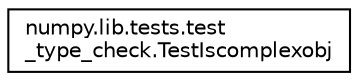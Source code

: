 digraph "Graphical Class Hierarchy"
{
 // LATEX_PDF_SIZE
  edge [fontname="Helvetica",fontsize="10",labelfontname="Helvetica",labelfontsize="10"];
  node [fontname="Helvetica",fontsize="10",shape=record];
  rankdir="LR";
  Node0 [label="numpy.lib.tests.test\l_type_check.TestIscomplexobj",height=0.2,width=0.4,color="black", fillcolor="white", style="filled",URL="$classnumpy_1_1lib_1_1tests_1_1test__type__check_1_1TestIscomplexobj.html",tooltip=" "];
}
